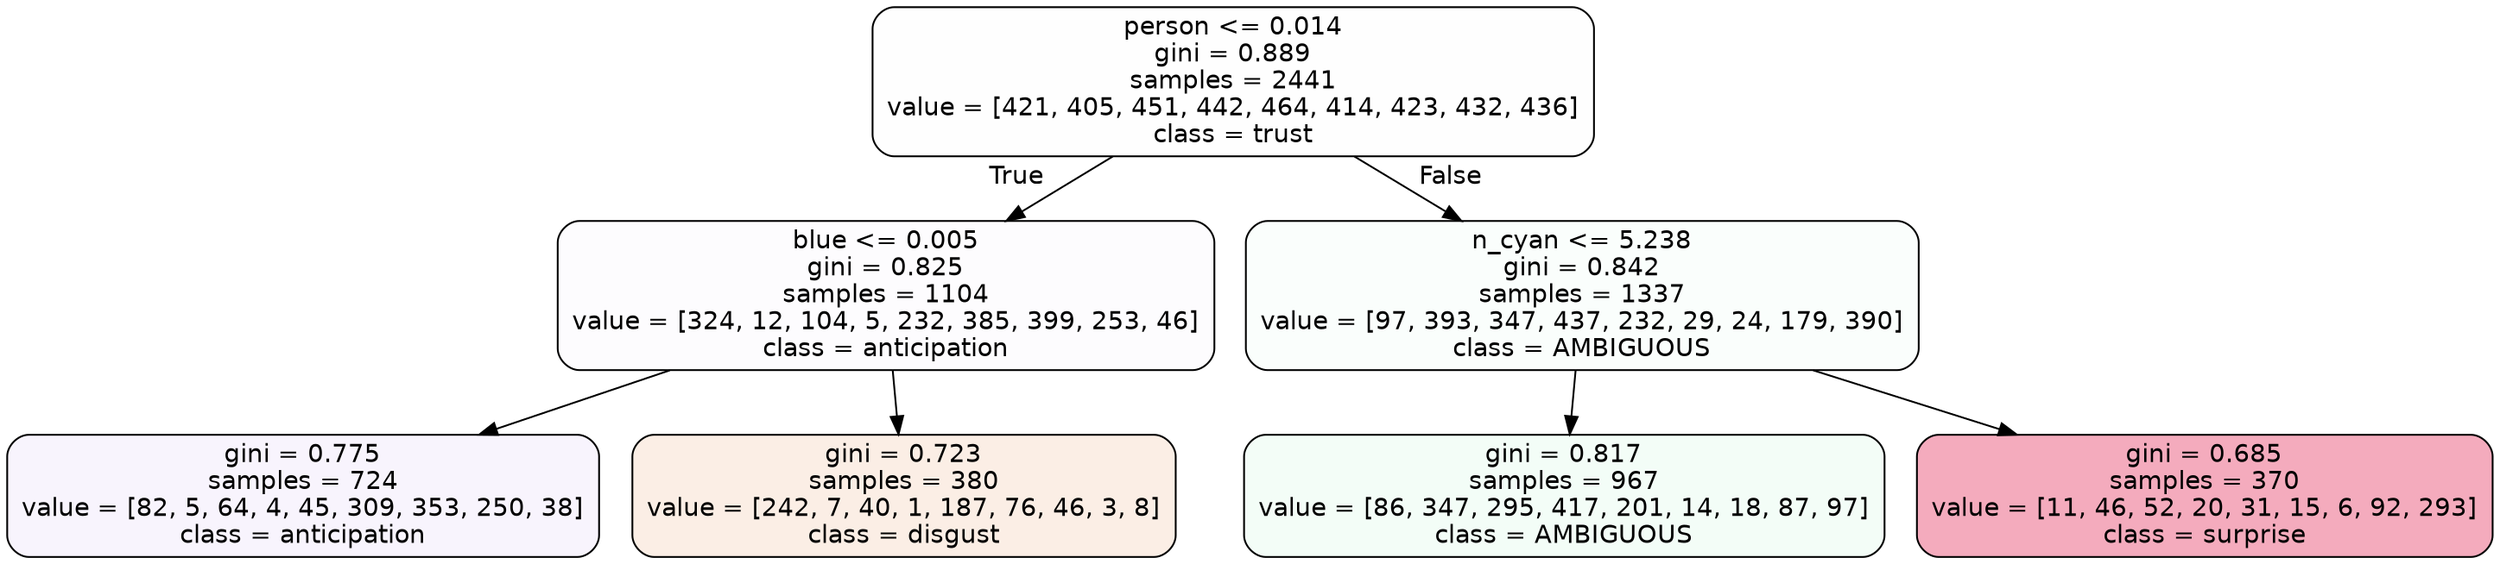 digraph Tree {
node [shape=box, style="filled, rounded", color="black", fontname=helvetica] ;
edge [fontname=helvetica] ;
0 [label="person <= 0.014\ngini = 0.889\nsamples = 2441\nvalue = [421, 405, 451, 442, 464, 414, 423, 432, 436]\nclass = trust", fillcolor="#39d7e501"] ;
1 [label="blue <= 0.005\ngini = 0.825\nsamples = 1104\nvalue = [324, 12, 104, 5, 232, 385, 399, 253, 46]\nclass = anticipation", fillcolor="#8139e503"] ;
0 -> 1 [labeldistance=2.5, labelangle=45, headlabel="True"] ;
2 [label="gini = 0.775\nsamples = 724\nvalue = [82, 5, 64, 4, 45, 309, 353, 250, 38]\nclass = anticipation", fillcolor="#8139e50d"] ;
1 -> 2 ;
3 [label="gini = 0.723\nsamples = 380\nvalue = [242, 7, 40, 1, 187, 76, 46, 3, 8]\nclass = disgust", fillcolor="#e5813921"] ;
1 -> 3 ;
4 [label="n_cyan <= 5.238\ngini = 0.842\nsamples = 1337\nvalue = [97, 393, 347, 437, 232, 29, 24, 179, 390]\nclass = AMBIGUOUS", fillcolor="#39e58106"] ;
0 -> 4 [labeldistance=2.5, labelangle=-45, headlabel="False"] ;
5 [label="gini = 0.817\nsamples = 967\nvalue = [86, 347, 295, 417, 201, 14, 18, 87, 97]\nclass = AMBIGUOUS", fillcolor="#39e5810f"] ;
4 -> 5 ;
6 [label="gini = 0.685\nsamples = 370\nvalue = [11, 46, 52, 20, 31, 15, 6, 92, 293]\nclass = surprise", fillcolor="#e539646c"] ;
4 -> 6 ;
}